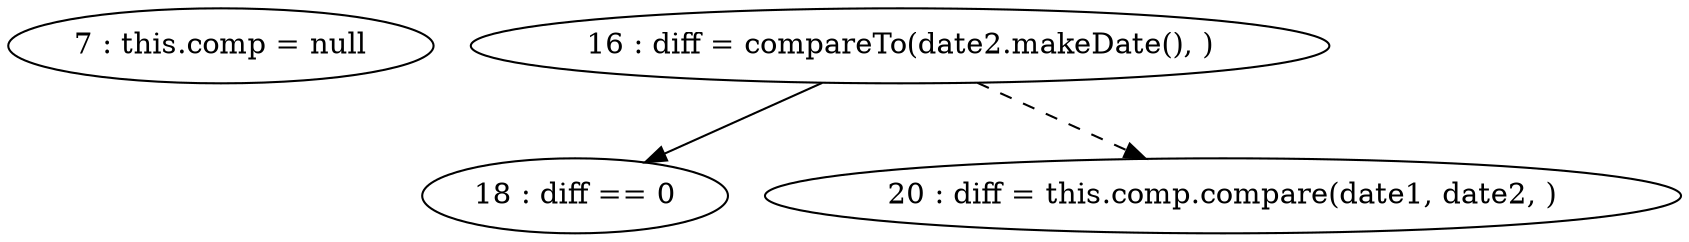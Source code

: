 digraph G {
"7 : this.comp = null"
"16 : diff = compareTo(date2.makeDate(), )"
"16 : diff = compareTo(date2.makeDate(), )" -> "18 : diff == 0"
"16 : diff = compareTo(date2.makeDate(), )" -> "20 : diff = this.comp.compare(date1, date2, )" [style=dashed]
"18 : diff == 0"
"20 : diff = this.comp.compare(date1, date2, )"
}